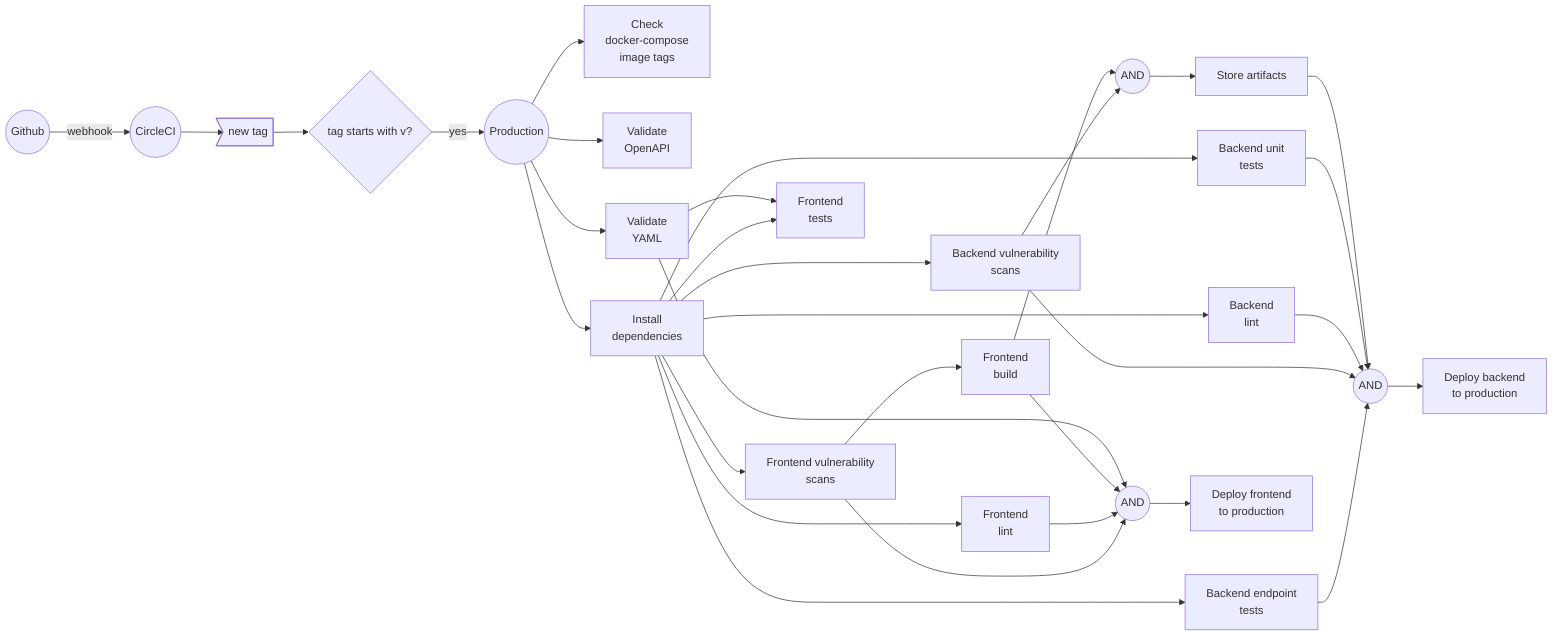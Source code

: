graph LR
  prod_gh((Github))
  prod_ci((CircleCI))

  prod_gh --> |webhook| prod_ci

  prod_ci --> new_tag>new tag]
  new_tag --> vtag{tag starts with v?}
  vtag --> |yes| prod((Production))

  prod --> prod_check_docker[Check<br/>docker-compose<br/>image tags]
  prod --> prod_validate_openapi[Validate<br/>OpenAPI]
  prod --> prod_validate_yaml[Validate<br/>YAML]
  prod --> prod_install_deps[Install<br/>dependencies]

  prod_install_deps --> prod_backend_endpoint[Backend endpoint<br/>tests]
  prod_install_deps --> prod_backend_lint[Backend<br/>lint]
  prod_install_deps --> prod_backend_unit[Backend unit<br/>tests]
  prod_install_deps --> prod_backend_vuln[Backend vulnerability<br/>scans]
  prod_install_deps --> prod_frontend_vuln[Frontend vulnerability<br/>scans]
  prod_install_deps --> prod_frontend_lint[Frontend<br/>lint]
  prod_install_deps --> prod_frontend_test[Frontend<br/>tests]
  prod_validate_yaml --> prod_frontend_test
  
  prod_backend_vuln --> prod_store_and((AND))
  prod_frontend_build --> prod_store_and
  prod_store_and --> prod_store[Store artifacts]

  prod_backend_endpoint --> prod_backend_and((AND))
  prod_backend_vuln --> prod_backend_and
  prod_backend_lint --> prod_backend_and
  prod_backend_unit --> prod_backend_and
  prod_store --> prod_backend_and
  prod_backend_and --> prod_backend_deploy[Deploy backend<br/>to production]

  prod_frontend_vuln --> prod_frontend_and
  prod_frontend_vuln --> prod_frontend_build[Frontend<br/>build]
  prod_frontend_lint --> prod_frontend_and
  prod_frontend_build --> prod_frontend_and((AND))
  prod_validate_yaml --> prod_frontend_and
  prod_frontend_and --> prod_frontend_deploy[Deploy frontend<br/>to production]
